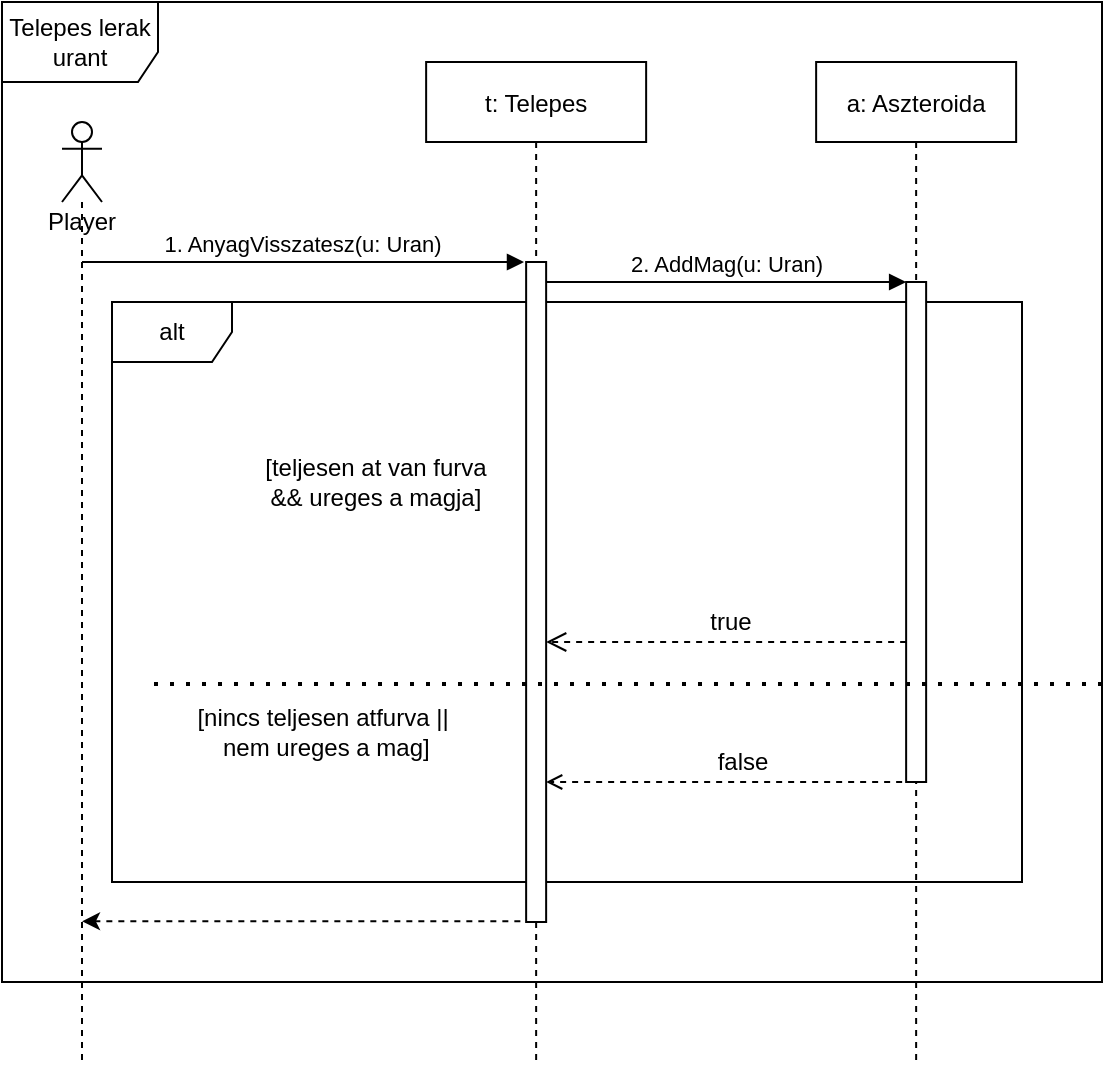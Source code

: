 <mxfile version="14.5.3" type="github" pages="5">
  <diagram id="JArwNnWl9Kpd9FcY6FAO" name="uran lerak">
    <mxGraphModel dx="1038" dy="548" grid="1" gridSize="10" guides="1" tooltips="1" connect="1" arrows="1" fold="1" page="1" pageScale="1" pageWidth="827" pageHeight="1169" math="0" shadow="0">
      <root>
        <mxCell id="0" />
        <mxCell id="1" parent="0" />
        <mxCell id="RsCni5lOTYYL_-1poEwK-1" value="Telepes lerak urant" style="shape=umlFrame;whiteSpace=wrap;html=1;width=78;height=40;" parent="1" vertex="1">
          <mxGeometry x="30" y="30" width="550" height="490" as="geometry" />
        </mxCell>
        <mxCell id="RsCni5lOTYYL_-1poEwK-2" value="alt" style="shape=umlFrame;whiteSpace=wrap;html=1;" parent="1" vertex="1">
          <mxGeometry x="85" y="180" width="455" height="290" as="geometry" />
        </mxCell>
        <mxCell id="RsCni5lOTYYL_-1poEwK-5" value="t: Telepes" style="shape=umlLifeline;perimeter=lifelinePerimeter;container=1;collapsible=0;recursiveResize=0;rounded=0;shadow=0;strokeWidth=1;" parent="1" vertex="1">
          <mxGeometry x="242.07" y="60" width="110" height="500" as="geometry" />
        </mxCell>
        <mxCell id="RsCni5lOTYYL_-1poEwK-6" value="" style="points=[];perimeter=orthogonalPerimeter;rounded=0;shadow=0;strokeWidth=1;" parent="RsCni5lOTYYL_-1poEwK-5" vertex="1">
          <mxGeometry x="50" y="100" width="10" height="330" as="geometry" />
        </mxCell>
        <mxCell id="RsCni5lOTYYL_-1poEwK-7" value="a: Aszteroida" style="shape=umlLifeline;perimeter=lifelinePerimeter;container=1;collapsible=0;recursiveResize=0;rounded=0;shadow=0;strokeWidth=1;" parent="1" vertex="1">
          <mxGeometry x="437.07" y="60" width="100" height="500" as="geometry" />
        </mxCell>
        <mxCell id="RsCni5lOTYYL_-1poEwK-8" value="" style="html=1;points=[];perimeter=orthogonalPerimeter;" parent="RsCni5lOTYYL_-1poEwK-7" vertex="1">
          <mxGeometry x="45" y="110" width="10" height="250" as="geometry" />
        </mxCell>
        <mxCell id="RsCni5lOTYYL_-1poEwK-10" value="" style="endArrow=classic;html=1;dashed=1;strokeColor=#000000;exitX=-0.29;exitY=0.999;exitDx=0;exitDy=0;exitPerimeter=0;" parent="1" source="RsCni5lOTYYL_-1poEwK-6" target="RsCni5lOTYYL_-1poEwK-23" edge="1">
          <mxGeometry width="50" height="50" relative="1" as="geometry">
            <mxPoint x="310" y="530" as="sourcePoint" />
            <mxPoint x="80" y="470" as="targetPoint" />
          </mxGeometry>
        </mxCell>
        <mxCell id="RsCni5lOTYYL_-1poEwK-11" value="[teljesen at van furva &amp;amp;&amp;amp; ureges a magja]" style="text;html=1;strokeColor=none;fillColor=none;align=center;verticalAlign=middle;whiteSpace=wrap;rounded=0;" parent="1" vertex="1">
          <mxGeometry x="152.07" y="250" width="130" height="40" as="geometry" />
        </mxCell>
        <mxCell id="RsCni5lOTYYL_-1poEwK-12" value="2. AddMag(u: Uran)" style="html=1;verticalAlign=bottom;endArrow=block;entryX=0;entryY=0;" parent="1" source="RsCni5lOTYYL_-1poEwK-6" target="RsCni5lOTYYL_-1poEwK-8" edge="1">
          <mxGeometry relative="1" as="geometry">
            <mxPoint x="297.07" y="390.0" as="sourcePoint" />
          </mxGeometry>
        </mxCell>
        <mxCell id="RsCni5lOTYYL_-1poEwK-13" value="" style="html=1;verticalAlign=bottom;endArrow=open;dashed=1;endSize=8;" parent="1" source="RsCni5lOTYYL_-1poEwK-8" target="RsCni5lOTYYL_-1poEwK-6" edge="1">
          <mxGeometry relative="1" as="geometry">
            <mxPoint x="300" y="338" as="targetPoint" />
            <Array as="points">
              <mxPoint x="430" y="350" />
            </Array>
          </mxGeometry>
        </mxCell>
        <mxCell id="RsCni5lOTYYL_-1poEwK-18" value="true" style="text;html=1;align=center;verticalAlign=middle;resizable=0;points=[];autosize=1;" parent="1" vertex="1">
          <mxGeometry x="374" y="330" width="40" height="20" as="geometry" />
        </mxCell>
        <mxCell id="RsCni5lOTYYL_-1poEwK-19" value="" style="endArrow=open;html=1;dashed=1;exitX=0.4;exitY=1;exitDx=0;exitDy=0;exitPerimeter=0;endFill=0;" parent="1" source="RsCni5lOTYYL_-1poEwK-8" target="RsCni5lOTYYL_-1poEwK-6" edge="1">
          <mxGeometry width="50" height="50" relative="1" as="geometry">
            <mxPoint x="472.07" y="450" as="sourcePoint" />
            <mxPoint x="522.07" y="400" as="targetPoint" />
          </mxGeometry>
        </mxCell>
        <mxCell id="RsCni5lOTYYL_-1poEwK-20" value="&lt;span&gt;[nincs teljesen atfurva ||&lt;br&gt;&amp;nbsp;nem ureges a mag]&lt;/span&gt;" style="text;html=1;align=center;verticalAlign=middle;resizable=0;points=[];autosize=1;" parent="1" vertex="1">
          <mxGeometry x="120" y="380" width="140" height="30" as="geometry" />
        </mxCell>
        <mxCell id="RsCni5lOTYYL_-1poEwK-21" value="false" style="text;html=1;align=center;verticalAlign=middle;resizable=0;points=[];autosize=1;" parent="1" vertex="1">
          <mxGeometry x="380" y="400" width="40" height="20" as="geometry" />
        </mxCell>
        <mxCell id="RsCni5lOTYYL_-1poEwK-22" value="" style="endArrow=none;dashed=1;html=1;dashPattern=1 3;strokeWidth=2;" parent="1" edge="1">
          <mxGeometry width="50" height="50" relative="1" as="geometry">
            <mxPoint x="580" y="371" as="sourcePoint" />
            <mxPoint x="100" y="371" as="targetPoint" />
            <Array as="points" />
          </mxGeometry>
        </mxCell>
        <mxCell id="RsCni5lOTYYL_-1poEwK-23" value="Player" style="shape=umlLifeline;participant=umlActor;perimeter=lifelinePerimeter;whiteSpace=wrap;html=1;container=1;collapsible=0;recursiveResize=0;verticalAlign=top;spacingTop=36;outlineConnect=0;" parent="1" vertex="1">
          <mxGeometry x="60" y="90" width="20" height="470" as="geometry" />
        </mxCell>
        <mxCell id="RsCni5lOTYYL_-1poEwK-24" value="1. AnyagVisszatesz(u: Uran)" style="verticalAlign=bottom;startArrow=none;endArrow=block;startSize=8;shadow=0;strokeWidth=1;startFill=0;" parent="1" source="RsCni5lOTYYL_-1poEwK-23" edge="1">
          <mxGeometry relative="1" as="geometry">
            <mxPoint x="162.07" y="130" as="sourcePoint" />
            <mxPoint x="291" y="160" as="targetPoint" />
          </mxGeometry>
        </mxCell>
      </root>
    </mxGraphModel>
  </diagram>
  <diagram id="6ud-YMu9vDDuExPQL7Uw" name="aszteroida robban">
    <mxGraphModel dx="1038" dy="548" grid="1" gridSize="10" guides="1" tooltips="1" connect="1" arrows="1" fold="1" page="1" pageScale="1" pageWidth="827" pageHeight="1169" math="0" shadow="0">
      <root>
        <mxCell id="ru8WIG87Oy9sJBJS_319-0" />
        <mxCell id="ru8WIG87Oy9sJBJS_319-1" parent="ru8WIG87Oy9sJBJS_319-0" />
        <mxCell id="nEWADXyDfn1MdSWF7hcq-0" value="uran megfurva" style="shape=umlFrame;whiteSpace=wrap;html=1;width=70;height=40;" parent="ru8WIG87Oy9sJBJS_319-1" vertex="1">
          <mxGeometry x="40" y="90" width="1040" height="630" as="geometry" />
        </mxCell>
        <mxCell id="qn9NRLnG09Hp55_jKFI_-0" value="alt" style="shape=umlFrame;whiteSpace=wrap;html=1;" parent="ru8WIG87Oy9sJBJS_319-1" vertex="1">
          <mxGeometry x="60" y="210" width="1000" height="480" as="geometry" />
        </mxCell>
        <mxCell id="nEWADXyDfn1MdSWF7hcq-1" value="u: Uran" style="shape=umlLifeline;perimeter=lifelinePerimeter;whiteSpace=wrap;html=1;container=1;collapsible=0;recursiveResize=0;outlineConnect=0;" parent="ru8WIG87Oy9sJBJS_319-1" vertex="1">
          <mxGeometry x="130" y="115" width="100" height="605" as="geometry" />
        </mxCell>
        <mxCell id="nEWADXyDfn1MdSWF7hcq-2" value="" style="html=1;points=[];perimeter=orthogonalPerimeter;" parent="nEWADXyDfn1MdSWF7hcq-1" vertex="1">
          <mxGeometry x="45" y="80" width="10" height="510" as="geometry" />
        </mxCell>
        <mxCell id="nEWADXyDfn1MdSWF7hcq-3" value="1. Megfurva(a: Aszteroida)" style="html=1;verticalAlign=bottom;endArrow=block;entryX=0;entryY=0;" parent="nEWADXyDfn1MdSWF7hcq-1" target="nEWADXyDfn1MdSWF7hcq-2" edge="1">
          <mxGeometry relative="1" as="geometry">
            <mxPoint x="-90" y="80" as="sourcePoint" />
          </mxGeometry>
        </mxCell>
        <mxCell id="qn9NRLnG09Hp55_jKFI_-4" value="" style="html=1;points=[];perimeter=orthogonalPerimeter;" parent="nEWADXyDfn1MdSWF7hcq-1" vertex="1">
          <mxGeometry x="55" y="515" width="10" height="30" as="geometry" />
        </mxCell>
        <mxCell id="qn9NRLnG09Hp55_jKFI_-5" value="SetExpozicio(expozicio + 1)" style="edgeStyle=orthogonalEdgeStyle;html=1;align=left;spacingLeft=2;endArrow=block;rounded=0;entryX=1.06;entryY=0.247;entryDx=0;entryDy=0;entryPerimeter=0;exitX=1.02;exitY=0.887;exitDx=0;exitDy=0;exitPerimeter=0;" parent="nEWADXyDfn1MdSWF7hcq-1" source="nEWADXyDfn1MdSWF7hcq-2" target="qn9NRLnG09Hp55_jKFI_-4" edge="1">
          <mxGeometry relative="1" as="geometry">
            <mxPoint x="55" y="395" as="sourcePoint" />
            <Array as="points">
              <mxPoint x="80" y="497" />
              <mxPoint x="80" y="522" />
            </Array>
            <mxPoint x="65" y="415" as="targetPoint" />
          </mxGeometry>
        </mxCell>
        <mxCell id="nEWADXyDfn1MdSWF7hcq-4" value="a: Aszteroida" style="shape=umlLifeline;perimeter=lifelinePerimeter;whiteSpace=wrap;html=1;container=1;collapsible=0;recursiveResize=0;outlineConnect=0;" parent="ru8WIG87Oy9sJBJS_319-1" vertex="1">
          <mxGeometry x="300" y="120" width="100" height="530" as="geometry" />
        </mxCell>
        <mxCell id="nEWADXyDfn1MdSWF7hcq-5" value="" style="html=1;points=[];perimeter=orthogonalPerimeter;" parent="nEWADXyDfn1MdSWF7hcq-4" vertex="1">
          <mxGeometry x="45" y="110" width="10" height="360" as="geometry" />
        </mxCell>
        <mxCell id="58pVPA6XZUDcUBoYDycg-0" value="" style="shape=umlDestroy;whiteSpace=wrap;html=1;strokeWidth=3;" parent="nEWADXyDfn1MdSWF7hcq-4" vertex="1">
          <mxGeometry x="35" y="520" width="30" height="30" as="geometry" />
        </mxCell>
        <mxCell id="nEWADXyDfn1MdSWF7hcq-6" value="" style="html=1;verticalAlign=bottom;endArrow=open;dashed=1;endSize=8;exitX=0;exitY=0.95;" parent="ru8WIG87Oy9sJBJS_319-1" source="nEWADXyDfn1MdSWF7hcq-5" target="nEWADXyDfn1MdSWF7hcq-1" edge="1">
          <mxGeometry x="-0.293" y="-16" relative="1" as="geometry">
            <mxPoint x="275" y="306" as="targetPoint" />
            <mxPoint as="offset" />
          </mxGeometry>
        </mxCell>
        <mxCell id="nEWADXyDfn1MdSWF7hcq-7" value="2. Robban()" style="html=1;verticalAlign=bottom;endArrow=block;entryX=0;entryY=0;" parent="ru8WIG87Oy9sJBJS_319-1" source="nEWADXyDfn1MdSWF7hcq-1" target="nEWADXyDfn1MdSWF7hcq-5" edge="1">
          <mxGeometry relative="1" as="geometry">
            <mxPoint x="275" y="230" as="sourcePoint" />
          </mxGeometry>
        </mxCell>
        <mxCell id="nEWADXyDfn1MdSWF7hcq-8" value="t: Telepes" style="shape=umlLifeline;perimeter=lifelinePerimeter;whiteSpace=wrap;html=1;container=1;collapsible=0;recursiveResize=0;outlineConnect=0;" parent="ru8WIG87Oy9sJBJS_319-1" vertex="1">
          <mxGeometry x="450" y="120" width="100" height="250" as="geometry" />
        </mxCell>
        <mxCell id="nEWADXyDfn1MdSWF7hcq-9" value="" style="html=1;points=[];perimeter=orthogonalPerimeter;" parent="nEWADXyDfn1MdSWF7hcq-8" vertex="1">
          <mxGeometry x="45" y="120" width="10" height="90" as="geometry" />
        </mxCell>
        <mxCell id="FbXXS30G_Av6Bke7OqSk-0" value="" style="html=1;points=[];perimeter=orthogonalPerimeter;" parent="nEWADXyDfn1MdSWF7hcq-8" vertex="1">
          <mxGeometry x="55" y="150" width="10" height="40" as="geometry" />
        </mxCell>
        <mxCell id="FbXXS30G_Av6Bke7OqSk-1" value="4. Meghal()" style="edgeStyle=orthogonalEdgeStyle;html=1;align=left;spacingLeft=2;endArrow=block;rounded=0;entryX=1;entryY=0;" parent="nEWADXyDfn1MdSWF7hcq-8" target="FbXXS30G_Av6Bke7OqSk-0" edge="1">
          <mxGeometry relative="1" as="geometry">
            <mxPoint x="55" y="130" as="sourcePoint" />
            <Array as="points">
              <mxPoint x="85" y="130" />
            </Array>
          </mxGeometry>
        </mxCell>
        <mxCell id="qn9NRLnG09Hp55_jKFI_-6" value="" style="shape=umlDestroy;whiteSpace=wrap;html=1;strokeWidth=3;" parent="nEWADXyDfn1MdSWF7hcq-8" vertex="1">
          <mxGeometry x="35" y="220" width="30" height="30" as="geometry" />
        </mxCell>
        <mxCell id="nEWADXyDfn1MdSWF7hcq-12" value="3. Robbanas()" style="html=1;verticalAlign=bottom;endArrow=block;entryX=0;entryY=0;exitX=1;exitY=0.025;exitDx=0;exitDy=0;exitPerimeter=0;" parent="ru8WIG87Oy9sJBJS_319-1" source="nEWADXyDfn1MdSWF7hcq-5" target="nEWADXyDfn1MdSWF7hcq-9" edge="1">
          <mxGeometry relative="1" as="geometry">
            <mxPoint x="370" y="240" as="sourcePoint" />
          </mxGeometry>
        </mxCell>
        <mxCell id="nEWADXyDfn1MdSWF7hcq-13" value="" style="html=1;verticalAlign=bottom;endArrow=open;dashed=1;endSize=8;exitX=0;exitY=0.95;" parent="ru8WIG87Oy9sJBJS_319-1" source="nEWADXyDfn1MdSWF7hcq-9" target="nEWADXyDfn1MdSWF7hcq-5" edge="1">
          <mxGeometry relative="1" as="geometry">
            <mxPoint x="370" y="279" as="targetPoint" />
          </mxGeometry>
        </mxCell>
        <mxCell id="nEWADXyDfn1MdSWF7hcq-16" value="7. RemoveSzomszed(a: Aszteroida)" style="html=1;verticalAlign=bottom;endArrow=block;" parent="ru8WIG87Oy9sJBJS_319-1" target="nEWADXyDfn1MdSWF7hcq-19" edge="1">
          <mxGeometry x="-0.151" relative="1" as="geometry">
            <mxPoint x="355.0" y="514" as="sourcePoint" />
            <mxPoint as="offset" />
          </mxGeometry>
        </mxCell>
        <mxCell id="nEWADXyDfn1MdSWF7hcq-17" value="" style="html=1;verticalAlign=bottom;endArrow=open;dashed=1;endSize=8;exitX=0;exitY=0.95;" parent="ru8WIG87Oy9sJBJS_319-1" source="nEWADXyDfn1MdSWF7hcq-21" edge="1">
          <mxGeometry relative="1" as="geometry">
            <mxPoint x="355.0" y="483" as="targetPoint" />
          </mxGeometry>
        </mxCell>
        <mxCell id="nEWADXyDfn1MdSWF7hcq-18" value="szomsz2: Teleportkapu" style="shape=umlLifeline;perimeter=lifelinePerimeter;whiteSpace=wrap;html=1;container=1;collapsible=0;recursiveResize=0;outlineConnect=0;" parent="ru8WIG87Oy9sJBJS_319-1" vertex="1">
          <mxGeometry x="919" y="120" width="130" height="600" as="geometry" />
        </mxCell>
        <mxCell id="nEWADXyDfn1MdSWF7hcq-19" value="" style="html=1;points=[];perimeter=orthogonalPerimeter;" parent="nEWADXyDfn1MdSWF7hcq-18" vertex="1">
          <mxGeometry x="60" y="394" width="10" height="40" as="geometry" />
        </mxCell>
        <mxCell id="nEWADXyDfn1MdSWF7hcq-20" value="szomsz1: Aszteroida" style="shape=umlLifeline;perimeter=lifelinePerimeter;whiteSpace=wrap;html=1;container=1;collapsible=0;recursiveResize=0;outlineConnect=0;" parent="ru8WIG87Oy9sJBJS_319-1" vertex="1">
          <mxGeometry x="759" y="120" width="130" height="610" as="geometry" />
        </mxCell>
        <mxCell id="nEWADXyDfn1MdSWF7hcq-21" value="" style="html=1;points=[];perimeter=orthogonalPerimeter;" parent="nEWADXyDfn1MdSWF7hcq-20" vertex="1">
          <mxGeometry x="60" y="325" width="10" height="40" as="geometry" />
        </mxCell>
        <mxCell id="nEWADXyDfn1MdSWF7hcq-22" value="" style="html=1;verticalAlign=bottom;endArrow=open;dashed=1;endSize=8;exitX=-0.329;exitY=0.994;exitDx=0;exitDy=0;exitPerimeter=0;" parent="ru8WIG87Oy9sJBJS_319-1" source="nEWADXyDfn1MdSWF7hcq-2" edge="1">
          <mxGeometry relative="1" as="geometry">
            <mxPoint x="39" y="702" as="targetPoint" />
          </mxGeometry>
        </mxCell>
        <mxCell id="nEWADXyDfn1MdSWF7hcq-23" value="6. RemoveSzomszed(a: Aszteroida)" style="html=1;verticalAlign=bottom;endArrow=block;entryX=-0.066;entryY=0.022;entryDx=0;entryDy=0;entryPerimeter=0;" parent="ru8WIG87Oy9sJBJS_319-1" target="nEWADXyDfn1MdSWF7hcq-21" edge="1">
          <mxGeometry relative="1" as="geometry">
            <mxPoint x="355.0" y="445.88" as="sourcePoint" />
            <mxPoint x="794.5" y="514" as="targetPoint" />
          </mxGeometry>
        </mxCell>
        <mxCell id="nEWADXyDfn1MdSWF7hcq-24" value="" style="html=1;verticalAlign=bottom;endArrow=open;dashed=1;endSize=8;" parent="ru8WIG87Oy9sJBJS_319-1" source="nEWADXyDfn1MdSWF7hcq-19" edge="1">
          <mxGeometry relative="1" as="geometry">
            <mxPoint x="355.0" y="550" as="targetPoint" />
            <mxPoint x="940" y="550" as="sourcePoint" />
            <Array as="points">
              <mxPoint x="750" y="550" />
            </Array>
          </mxGeometry>
        </mxCell>
        <mxCell id="nEWADXyDfn1MdSWF7hcq-25" value="r: Robot" style="shape=umlLifeline;perimeter=lifelinePerimeter;whiteSpace=wrap;html=1;container=1;collapsible=0;recursiveResize=0;outlineConnect=0;" parent="ru8WIG87Oy9sJBJS_319-1" vertex="1">
          <mxGeometry x="580" y="120" width="100" height="620" as="geometry" />
        </mxCell>
        <mxCell id="nEWADXyDfn1MdSWF7hcq-26" value="" style="html=1;points=[];perimeter=orthogonalPerimeter;" parent="nEWADXyDfn1MdSWF7hcq-25" vertex="1">
          <mxGeometry x="45" y="270" width="10" height="30" as="geometry" />
        </mxCell>
        <mxCell id="nEWADXyDfn1MdSWF7hcq-27" value="5. Robbanas()" style="html=1;verticalAlign=bottom;endArrow=block;entryX=0.1;entryY=0.067;entryDx=0;entryDy=0;entryPerimeter=0;" parent="ru8WIG87Oy9sJBJS_319-1" target="nEWADXyDfn1MdSWF7hcq-26" edge="1">
          <mxGeometry relative="1" as="geometry">
            <mxPoint x="355.0" y="392.01" as="sourcePoint" />
            <mxPoint x="495.68" y="420" as="targetPoint" />
          </mxGeometry>
        </mxCell>
        <mxCell id="nEWADXyDfn1MdSWF7hcq-28" value="" style="html=1;verticalAlign=bottom;endArrow=open;dashed=1;endSize=8;entryX=1.2;entryY=0.25;entryDx=0;entryDy=0;entryPerimeter=0;" parent="ru8WIG87Oy9sJBJS_319-1" source="nEWADXyDfn1MdSWF7hcq-26" edge="1">
          <mxGeometry relative="1" as="geometry">
            <mxPoint x="357" y="420" as="targetPoint" />
            <mxPoint x="495.5" y="430" as="sourcePoint" />
          </mxGeometry>
        </mxCell>
        <mxCell id="qn9NRLnG09Hp55_jKFI_-1" value="[expozicio == 3]" style="text;html=1;strokeColor=none;fillColor=none;align=center;verticalAlign=middle;whiteSpace=wrap;rounded=0;" parent="ru8WIG87Oy9sJBJS_319-1" vertex="1">
          <mxGeometry x="70" y="250" width="90" height="20" as="geometry" />
        </mxCell>
        <mxCell id="qn9NRLnG09Hp55_jKFI_-2" value="[expozicio &amp;lt; 3]" style="text;html=1;strokeColor=none;fillColor=none;align=center;verticalAlign=middle;whiteSpace=wrap;rounded=0;" parent="ru8WIG87Oy9sJBJS_319-1" vertex="1">
          <mxGeometry x="70" y="610" width="90" height="20" as="geometry" />
        </mxCell>
        <mxCell id="qn9NRLnG09Hp55_jKFI_-3" value="" style="endArrow=none;dashed=1;html=1;dashPattern=1 3;strokeWidth=2;" parent="ru8WIG87Oy9sJBJS_319-1" edge="1">
          <mxGeometry width="50" height="50" relative="1" as="geometry">
            <mxPoint x="50" y="600" as="sourcePoint" />
            <mxPoint x="1070" y="600" as="targetPoint" />
          </mxGeometry>
        </mxCell>
      </root>
    </mxGraphModel>
  </diagram>
  <diagram id="7TA5ppnS9zHdkErcQhBD" name="telepes robban">
    <mxGraphModel dx="1038" dy="548" grid="1" gridSize="10" guides="1" tooltips="1" connect="1" arrows="1" fold="1" page="1" pageScale="1" pageWidth="827" pageHeight="1169" math="0" shadow="0">
      <root>
        <mxCell id="vih2T3lHTeOckvNo9MK4-0" />
        <mxCell id="vih2T3lHTeOckvNo9MK4-1" parent="vih2T3lHTeOckvNo9MK4-0" />
        <mxCell id="AHaZunrp5M30j-4_F_nx-0" value="Telepes felrobban" style="shape=umlFrame;whiteSpace=wrap;html=1;" parent="vih2T3lHTeOckvNo9MK4-1" vertex="1">
          <mxGeometry x="20" y="60" width="560" height="400" as="geometry" />
        </mxCell>
        <mxCell id="AHaZunrp5M30j-4_F_nx-2" value="t: Telepes" style="shape=umlLifeline;perimeter=lifelinePerimeter;container=1;collapsible=0;recursiveResize=0;rounded=0;shadow=0;strokeWidth=1;" parent="vih2T3lHTeOckvNo9MK4-1" vertex="1">
          <mxGeometry x="120" y="80" width="100" height="350" as="geometry" />
        </mxCell>
        <mxCell id="AHaZunrp5M30j-4_F_nx-3" value="" style="points=[];perimeter=orthogonalPerimeter;rounded=0;shadow=0;strokeWidth=1;" parent="AHaZunrp5M30j-4_F_nx-2" vertex="1">
          <mxGeometry x="45" y="70" width="10" height="230" as="geometry" />
        </mxCell>
        <mxCell id="2ViVjMSPv93aHUAfm7vj-0" value="" style="html=1;points=[];perimeter=orthogonalPerimeter;" parent="AHaZunrp5M30j-4_F_nx-2" vertex="1">
          <mxGeometry x="55" y="110" width="10" height="160" as="geometry" />
        </mxCell>
        <mxCell id="2ViVjMSPv93aHUAfm7vj-1" value="2.Meghal()" style="edgeStyle=orthogonalEdgeStyle;html=1;align=left;spacingLeft=2;endArrow=block;rounded=0;entryX=1;entryY=0;" parent="AHaZunrp5M30j-4_F_nx-2" target="2ViVjMSPv93aHUAfm7vj-0" edge="1">
          <mxGeometry x="0.155" relative="1" as="geometry">
            <mxPoint x="54" y="90" as="sourcePoint" />
            <Array as="points">
              <mxPoint x="85" y="90" />
              <mxPoint x="85" y="110" />
            </Array>
            <mxPoint as="offset" />
          </mxGeometry>
        </mxCell>
        <mxCell id="AHaZunrp5M30j-4_F_nx-4" value="a: Aszteroida" style="shape=umlLifeline;perimeter=lifelinePerimeter;container=1;collapsible=0;recursiveResize=0;rounded=0;shadow=0;strokeWidth=1;" parent="vih2T3lHTeOckvNo9MK4-1" vertex="1">
          <mxGeometry x="300" y="80" width="100" height="350" as="geometry" />
        </mxCell>
        <mxCell id="AHaZunrp5M30j-4_F_nx-5" value="" style="points=[];perimeter=orthogonalPerimeter;rounded=0;shadow=0;strokeWidth=1;" parent="AHaZunrp5M30j-4_F_nx-4" vertex="1">
          <mxGeometry x="45" y="140" width="10" height="30" as="geometry" />
        </mxCell>
        <mxCell id="AHaZunrp5M30j-4_F_nx-6" value="" style="verticalAlign=bottom;endArrow=open;dashed=1;endSize=8;exitX=0;exitY=0.95;shadow=0;strokeWidth=1;" parent="vih2T3lHTeOckvNo9MK4-1" source="AHaZunrp5M30j-4_F_nx-5" edge="1">
          <mxGeometry relative="1" as="geometry">
            <mxPoint x="185" y="248.5" as="targetPoint" />
          </mxGeometry>
        </mxCell>
        <mxCell id="AHaZunrp5M30j-4_F_nx-7" value="3 : HajoElhagy(t)" style="verticalAlign=bottom;endArrow=block;entryX=0;entryY=0;shadow=0;strokeWidth=1;" parent="vih2T3lHTeOckvNo9MK4-1" target="AHaZunrp5M30j-4_F_nx-5" edge="1">
          <mxGeometry relative="1" as="geometry">
            <mxPoint x="185" y="220" as="sourcePoint" />
          </mxGeometry>
        </mxCell>
        <mxCell id="AHaZunrp5M30j-4_F_nx-8" value="p: Palya" style="shape=umlLifeline;perimeter=lifelinePerimeter;whiteSpace=wrap;html=1;container=1;collapsible=0;recursiveResize=0;outlineConnect=0;" parent="vih2T3lHTeOckvNo9MK4-1" vertex="1">
          <mxGeometry x="440" y="80" width="100" height="360" as="geometry" />
        </mxCell>
        <mxCell id="AHaZunrp5M30j-4_F_nx-9" value="" style="html=1;points=[];perimeter=orthogonalPerimeter;" parent="AHaZunrp5M30j-4_F_nx-8" vertex="1">
          <mxGeometry x="45" y="200" width="10" height="40" as="geometry" />
        </mxCell>
        <mxCell id="AHaZunrp5M30j-4_F_nx-12" value="4 : RemoveJatekosVezerli(t)" style="html=1;verticalAlign=bottom;endArrow=block;entryX=0;entryY=0;" parent="vih2T3lHTeOckvNo9MK4-1" target="AHaZunrp5M30j-4_F_nx-9" edge="1">
          <mxGeometry relative="1" as="geometry">
            <mxPoint x="185" y="280" as="sourcePoint" />
          </mxGeometry>
        </mxCell>
        <mxCell id="AHaZunrp5M30j-4_F_nx-13" value="" style="html=1;verticalAlign=bottom;endArrow=open;dashed=1;endSize=8;exitX=0;exitY=0.95;" parent="vih2T3lHTeOckvNo9MK4-1" source="AHaZunrp5M30j-4_F_nx-9" edge="1">
          <mxGeometry relative="1" as="geometry">
            <mxPoint x="185" y="318" as="targetPoint" />
          </mxGeometry>
        </mxCell>
        <mxCell id="AHaZunrp5M30j-4_F_nx-18" value="" style="html=1;verticalAlign=bottom;endArrow=open;dashed=1;endSize=8;exitX=0.1;exitY=0.974;exitDx=0;exitDy=0;exitPerimeter=0;" parent="vih2T3lHTeOckvNo9MK4-1" source="AHaZunrp5M30j-4_F_nx-3" edge="1">
          <mxGeometry relative="1" as="geometry">
            <mxPoint x="460" y="250" as="sourcePoint" />
            <mxPoint x="21" y="373" as="targetPoint" />
            <mxPoint as="offset" />
            <Array as="points" />
          </mxGeometry>
        </mxCell>
        <mxCell id="AHaZunrp5M30j-4_F_nx-19" value="" style="shape=umlDestroy;whiteSpace=wrap;html=1;strokeWidth=3;direction=south;" parent="vih2T3lHTeOckvNo9MK4-1" vertex="1">
          <mxGeometry x="155" y="410" width="30" height="30" as="geometry" />
        </mxCell>
        <mxCell id="AHaZunrp5M30j-4_F_nx-20" value="1. Robbanas()" style="verticalAlign=bottom;startArrow=none;endArrow=block;startSize=8;shadow=0;strokeWidth=1;startFill=0;entryX=0.167;entryY=0.049;entryDx=0;entryDy=0;entryPerimeter=0;exitX=-0.004;exitY=0.252;exitDx=0;exitDy=0;exitPerimeter=0;" parent="vih2T3lHTeOckvNo9MK4-1" source="AHaZunrp5M30j-4_F_nx-0" target="AHaZunrp5M30j-4_F_nx-3" edge="1">
          <mxGeometry relative="1" as="geometry">
            <mxPoint x="17" y="165" as="sourcePoint" />
          </mxGeometry>
        </mxCell>
        <mxCell id="cXjS4qgc4usKF9xQ8n9_-0" value="nem kell" style="shape=callout;whiteSpace=wrap;html=1;perimeter=calloutPerimeter;" parent="vih2T3lHTeOckvNo9MK4-1" vertex="1">
          <mxGeometry x="670" y="40" width="120" height="80" as="geometry" />
        </mxCell>
      </root>
    </mxGraphModel>
  </diagram>
  <diagram id="rZRPlGtoMe1h28Ctpc0K" name="robot robban">
    <mxGraphModel dx="1865" dy="548" grid="1" gridSize="10" guides="1" tooltips="1" connect="1" arrows="1" fold="1" page="1" pageScale="1" pageWidth="827" pageHeight="1169" math="0" shadow="0">
      <root>
        <mxCell id="0L4tCgNACxdXHUcrxOLM-0" />
        <mxCell id="0L4tCgNACxdXHUcrxOLM-1" parent="0L4tCgNACxdXHUcrxOLM-0" />
        <mxCell id="l4GK2Oj-kmEALadrZWZS-0" value="Robot robban" style="shape=umlFrame;whiteSpace=wrap;html=1;" parent="0L4tCgNACxdXHUcrxOLM-1" vertex="1">
          <mxGeometry x="-10" y="10" width="460" height="380" as="geometry" />
        </mxCell>
        <mxCell id="l4GK2Oj-kmEALadrZWZS-11" value="alt" style="shape=umlFrame;whiteSpace=wrap;html=1;" parent="0L4tCgNACxdXHUcrxOLM-1" vertex="1">
          <mxGeometry x="10" y="150" width="400" height="170" as="geometry" />
        </mxCell>
        <mxCell id="l4GK2Oj-kmEALadrZWZS-1" value="r:Robot" style="shape=umlLifeline;perimeter=lifelinePerimeter;whiteSpace=wrap;html=1;container=1;collapsible=0;recursiveResize=0;outlineConnect=0;" parent="0L4tCgNACxdXHUcrxOLM-1" vertex="1">
          <mxGeometry x="110" y="20" width="100" height="360" as="geometry" />
        </mxCell>
        <mxCell id="l4GK2Oj-kmEALadrZWZS-2" value="" style="html=1;points=[];perimeter=orthogonalPerimeter;" parent="l4GK2Oj-kmEALadrZWZS-1" vertex="1">
          <mxGeometry x="45" y="90" width="10" height="240" as="geometry" />
        </mxCell>
        <mxCell id="l4GK2Oj-kmEALadrZWZS-3" value="" style="html=1;points=[];perimeter=orthogonalPerimeter;" parent="l4GK2Oj-kmEALadrZWZS-1" vertex="1">
          <mxGeometry x="55" y="170" width="10" height="40" as="geometry" />
        </mxCell>
        <mxCell id="l4GK2Oj-kmEALadrZWZS-4" value="2. Mozog(szomsz1: Aszteroida)" style="edgeStyle=orthogonalEdgeStyle;html=1;align=left;spacingLeft=2;endArrow=block;rounded=0;entryX=1;entryY=0;" parent="l4GK2Oj-kmEALadrZWZS-1" source="l4GK2Oj-kmEALadrZWZS-2" target="l4GK2Oj-kmEALadrZWZS-3" edge="1">
          <mxGeometry x="0.143" relative="1" as="geometry">
            <mxPoint x="60" y="150" as="sourcePoint" />
            <Array as="points">
              <mxPoint x="85" y="150" />
              <mxPoint x="85" y="170" />
            </Array>
            <mxPoint as="offset" />
          </mxGeometry>
        </mxCell>
        <mxCell id="l4GK2Oj-kmEALadrZWZS-5" value="" style="html=1;points=[];perimeter=orthogonalPerimeter;" parent="l4GK2Oj-kmEALadrZWZS-1" vertex="1">
          <mxGeometry x="55" y="270" width="10" height="20" as="geometry" />
        </mxCell>
        <mxCell id="l4GK2Oj-kmEALadrZWZS-6" value="2. Meghal()" style="edgeStyle=orthogonalEdgeStyle;html=1;align=left;spacingLeft=2;endArrow=block;rounded=0;entryX=1;entryY=0;" parent="l4GK2Oj-kmEALadrZWZS-1" target="l4GK2Oj-kmEALadrZWZS-5" edge="1">
          <mxGeometry relative="1" as="geometry">
            <mxPoint x="50" y="250" as="sourcePoint" />
            <Array as="points">
              <mxPoint x="85" y="250" />
            </Array>
          </mxGeometry>
        </mxCell>
        <mxCell id="l4GK2Oj-kmEALadrZWZS-12" value="" style="endArrow=none;dashed=1;html=1;dashPattern=1 3;strokeWidth=2;exitX=0.002;exitY=0.545;exitDx=0;exitDy=0;exitPerimeter=0;" parent="0L4tCgNACxdXHUcrxOLM-1" source="l4GK2Oj-kmEALadrZWZS-11" edge="1">
          <mxGeometry width="50" height="50" relative="1" as="geometry">
            <mxPoint x="60" y="270" as="sourcePoint" />
            <mxPoint x="413" y="243" as="targetPoint" />
          </mxGeometry>
        </mxCell>
        <mxCell id="l4GK2Oj-kmEALadrZWZS-13" value="[van szomszedja az aszteroidanak, az egyik szomsz1: aszteroida]" style="text;html=1;strokeColor=none;fillColor=none;align=center;verticalAlign=middle;whiteSpace=wrap;rounded=0;" parent="0L4tCgNACxdXHUcrxOLM-1" vertex="1">
          <mxGeometry x="20" y="200" width="120" height="20" as="geometry" />
        </mxCell>
        <mxCell id="l4GK2Oj-kmEALadrZWZS-14" value="[nincs szomszedja az aszteroidanak]" style="text;html=1;strokeColor=none;fillColor=none;align=center;verticalAlign=middle;whiteSpace=wrap;rounded=0;" parent="0L4tCgNACxdXHUcrxOLM-1" vertex="1">
          <mxGeometry x="40" y="270" width="110" height="20" as="geometry" />
        </mxCell>
        <mxCell id="l4GK2Oj-kmEALadrZWZS-15" value="1. Robbanas()" style="html=1;verticalAlign=bottom;endArrow=block;entryX=0;entryY=0;" parent="0L4tCgNACxdXHUcrxOLM-1" target="l4GK2Oj-kmEALadrZWZS-2" edge="1">
          <mxGeometry relative="1" as="geometry">
            <mxPoint x="-13" y="110" as="sourcePoint" />
          </mxGeometry>
        </mxCell>
        <mxCell id="l4GK2Oj-kmEALadrZWZS-16" value="" style="html=1;verticalAlign=bottom;endArrow=open;dashed=1;endSize=8;exitX=-0.167;exitY=0.99;exitDx=0;exitDy=0;exitPerimeter=0;entryX=-0.003;entryY=0.888;entryDx=0;entryDy=0;entryPerimeter=0;" parent="0L4tCgNACxdXHUcrxOLM-1" source="l4GK2Oj-kmEALadrZWZS-2" target="l4GK2Oj-kmEALadrZWZS-0" edge="1">
          <mxGeometry x="0.192" y="-61" relative="1" as="geometry">
            <mxPoint x="50" y="347" as="targetPoint" />
            <mxPoint as="offset" />
          </mxGeometry>
        </mxCell>
      </root>
    </mxGraphModel>
  </diagram>
  <diagram id="DUO3NhltA_ly9f8djq1f" name="teleportkapu robban">
    <mxGraphModel dx="1117" dy="1793" grid="1" gridSize="10" guides="1" tooltips="1" connect="1" arrows="1" fold="1" page="1" pageScale="1" pageWidth="827" pageHeight="1169" math="0" shadow="0">
      <root>
        <mxCell id="bq9LGPC_qlVPB5JeOToq-0" />
        <mxCell id="bq9LGPC_qlVPB5JeOToq-1" parent="bq9LGPC_qlVPB5JeOToq-0" />
        <mxCell id="bq9LGPC_qlVPB5JeOToq-2" value="Teleportkapu aszteroidája felrobban" style="shape=umlFrame;whiteSpace=wrap;html=1;width=120;height=50;" parent="bq9LGPC_qlVPB5JeOToq-1" vertex="1">
          <mxGeometry x="55" y="-10" width="815" height="620" as="geometry" />
        </mxCell>
        <mxCell id="bq9LGPC_qlVPB5JeOToq-3" value="opt" style="shape=umlFrame;whiteSpace=wrap;html=1;width=50;height=15;" parent="bq9LGPC_qlVPB5JeOToq-1" vertex="1">
          <mxGeometry x="100" y="245" width="750" height="245" as="geometry" />
        </mxCell>
        <mxCell id="8XOuJdt_-CQ8Cdnh6kOb-28" value="opt" style="shape=umlFrame;whiteSpace=wrap;html=1;" parent="bq9LGPC_qlVPB5JeOToq-1" vertex="1">
          <mxGeometry x="390" y="380" width="430" height="70" as="geometry" />
        </mxCell>
        <mxCell id="bq9LGPC_qlVPB5JeOToq-4" value="opt" style="shape=umlFrame;whiteSpace=wrap;html=1;width=50;height=15;" parent="bq9LGPC_qlVPB5JeOToq-1" vertex="1">
          <mxGeometry x="110" y="120" width="400" height="60" as="geometry" />
        </mxCell>
        <mxCell id="bq9LGPC_qlVPB5JeOToq-5" value="szomsz2: Teleportkapu" style="shape=umlLifeline;perimeter=lifelinePerimeter;whiteSpace=wrap;html=1;container=1;collapsible=0;recursiveResize=0;outlineConnect=0;" parent="bq9LGPC_qlVPB5JeOToq-1" vertex="1">
          <mxGeometry x="180" y="40" width="100" height="500" as="geometry" />
        </mxCell>
        <mxCell id="bq9LGPC_qlVPB5JeOToq-6" value="" style="html=1;points=[];perimeter=orthogonalPerimeter;" parent="bq9LGPC_qlVPB5JeOToq-5" vertex="1">
          <mxGeometry x="45" y="70" width="10" height="410" as="geometry" />
        </mxCell>
        <mxCell id="bq9LGPC_qlVPB5JeOToq-8" value="" style="html=1;points=[];perimeter=orthogonalPerimeter;" parent="bq9LGPC_qlVPB5JeOToq-5" vertex="1">
          <mxGeometry x="55" y="170" width="10" height="30" as="geometry" />
        </mxCell>
        <mxCell id="bq9LGPC_qlVPB5JeOToq-9" value="3. Elront()" style="edgeStyle=orthogonalEdgeStyle;html=1;align=left;spacingLeft=2;endArrow=block;rounded=0;entryX=1;entryY=0;" parent="bq9LGPC_qlVPB5JeOToq-5" source="bq9LGPC_qlVPB5JeOToq-6" target="bq9LGPC_qlVPB5JeOToq-8" edge="1">
          <mxGeometry relative="1" as="geometry">
            <mxPoint x="50" y="150" as="sourcePoint" />
            <Array as="points">
              <mxPoint x="85" y="150" />
              <mxPoint x="85" y="170" />
            </Array>
          </mxGeometry>
        </mxCell>
        <mxCell id="bq9LGPC_qlVPB5JeOToq-11" value="par: Teleportkapu" style="shape=umlLifeline;perimeter=lifelinePerimeter;whiteSpace=wrap;html=1;container=1;collapsible=0;recursiveResize=0;outlineConnect=0;" parent="bq9LGPC_qlVPB5JeOToq-1" vertex="1">
          <mxGeometry x="570" y="30" width="100" height="580" as="geometry" />
        </mxCell>
        <mxCell id="bq9LGPC_qlVPB5JeOToq-12" value="" style="html=1;points=[];perimeter=orthogonalPerimeter;" parent="bq9LGPC_qlVPB5JeOToq-11" vertex="1">
          <mxGeometry x="45" y="281.5" width="10" height="158.5" as="geometry" />
        </mxCell>
        <mxCell id="bq9LGPC_qlVPB5JeOToq-13" value="" style="html=1;points=[];perimeter=orthogonalPerimeter;" parent="bq9LGPC_qlVPB5JeOToq-11" vertex="1">
          <mxGeometry x="45" y="240" width="10" height="29" as="geometry" />
        </mxCell>
        <mxCell id="8XOuJdt_-CQ8Cdnh6kOb-32" value="" style="html=1;points=[];perimeter=orthogonalPerimeter;" parent="bq9LGPC_qlVPB5JeOToq-11" vertex="1">
          <mxGeometry x="55" y="320" width="10" height="20" as="geometry" />
        </mxCell>
        <mxCell id="8XOuJdt_-CQ8Cdnh6kOb-33" value="6. Elront()" style="edgeStyle=orthogonalEdgeStyle;html=1;align=left;spacingLeft=2;endArrow=block;rounded=0;entryX=1;entryY=0;" parent="bq9LGPC_qlVPB5JeOToq-11" source="bq9LGPC_qlVPB5JeOToq-12" target="8XOuJdt_-CQ8Cdnh6kOb-32" edge="1">
          <mxGeometry relative="1" as="geometry">
            <mxPoint x="60" y="300" as="sourcePoint" />
            <Array as="points">
              <mxPoint x="90" y="300" />
              <mxPoint x="90" y="320" />
            </Array>
          </mxGeometry>
        </mxCell>
        <mxCell id="bq9LGPC_qlVPB5JeOToq-14" value="a: Aszteroida" style="shape=umlLifeline;perimeter=lifelinePerimeter;whiteSpace=wrap;html=1;container=1;collapsible=0;recursiveResize=0;outlineConnect=0;" parent="bq9LGPC_qlVPB5JeOToq-1" vertex="1">
          <mxGeometry x="410" y="30" width="100" height="580" as="geometry" />
        </mxCell>
        <mxCell id="bq9LGPC_qlVPB5JeOToq-15" value="" style="html=1;points=[];perimeter=orthogonalPerimeter;" parent="bq9LGPC_qlVPB5JeOToq-14" vertex="1">
          <mxGeometry x="45" y="110" width="10" height="30" as="geometry" />
        </mxCell>
        <mxCell id="bq9LGPC_qlVPB5JeOToq-16" value="2. RemoveSzomszed(szomsz2)" style="html=1;verticalAlign=bottom;endArrow=block;" parent="bq9LGPC_qlVPB5JeOToq-1" target="bq9LGPC_qlVPB5JeOToq-15" edge="1">
          <mxGeometry relative="1" as="geometry">
            <mxPoint x="235" y="140" as="sourcePoint" />
            <mxPoint x="460.5" y="140" as="targetPoint" />
          </mxGeometry>
        </mxCell>
        <mxCell id="bq9LGPC_qlVPB5JeOToq-17" value="" style="html=1;verticalAlign=bottom;endArrow=open;dashed=1;endSize=8;exitX=0;exitY=0.95;" parent="bq9LGPC_qlVPB5JeOToq-1" source="bq9LGPC_qlVPB5JeOToq-15" edge="1">
          <mxGeometry x="-0.164" y="64" relative="1" as="geometry">
            <mxPoint x="235" y="168.5" as="targetPoint" />
            <mxPoint as="offset" />
          </mxGeometry>
        </mxCell>
        <mxCell id="bq9LGPC_qlVPB5JeOToq-18" value="5. RemoveSzomszed(tp)" style="html=1;verticalAlign=bottom;endArrow=block;entryX=0.2;entryY=0.052;entryDx=0;entryDy=0;entryPerimeter=0;" parent="bq9LGPC_qlVPB5JeOToq-1" source="bq9LGPC_qlVPB5JeOToq-6" target="bq9LGPC_qlVPB5JeOToq-12" edge="1">
          <mxGeometry relative="1" as="geometry">
            <mxPoint x="230" y="313.5" as="sourcePoint" />
            <mxPoint x="620" y="240.5" as="targetPoint" />
          </mxGeometry>
        </mxCell>
        <mxCell id="bq9LGPC_qlVPB5JeOToq-19" value="" style="html=1;verticalAlign=bottom;endArrow=open;dashed=1;endSize=8;exitX=0;exitY=0.95;" parent="bq9LGPC_qlVPB5JeOToq-1" source="bq9LGPC_qlVPB5JeOToq-12" target="bq9LGPC_qlVPB5JeOToq-6" edge="1">
          <mxGeometry x="0.012" y="82" relative="1" as="geometry">
            <mxPoint x="230" y="339.5" as="targetPoint" />
            <mxPoint as="offset" />
          </mxGeometry>
        </mxCell>
        <mxCell id="bq9LGPC_qlVPB5JeOToq-20" value="[sajatAszteroida&lt;br&gt;&amp;nbsp;not null]" style="text;html=1;align=center;verticalAlign=middle;resizable=0;points=[];autosize=1;" parent="bq9LGPC_qlVPB5JeOToq-1" vertex="1">
          <mxGeometry x="115" y="140" width="100" height="30" as="geometry" />
        </mxCell>
        <mxCell id="bq9LGPC_qlVPB5JeOToq-21" value="[par not null]" style="text;html=1;align=center;verticalAlign=middle;resizable=0;points=[];autosize=1;" parent="bq9LGPC_qlVPB5JeOToq-1" vertex="1">
          <mxGeometry x="135" y="290" width="80" height="20" as="geometry" />
        </mxCell>
        <mxCell id="bq9LGPC_qlVPB5JeOToq-22" value="4. SetPar(null)" style="html=1;verticalAlign=bottom;endArrow=block;entryX=0.2;entryY=0.052;entryDx=0;entryDy=0;entryPerimeter=0;" parent="bq9LGPC_qlVPB5JeOToq-1" source="bq9LGPC_qlVPB5JeOToq-6" edge="1">
          <mxGeometry x="0.137" y="3" relative="1" as="geometry">
            <mxPoint x="230" y="274.49" as="sourcePoint" />
            <mxPoint x="617" y="273.998" as="targetPoint" />
            <mxPoint as="offset" />
          </mxGeometry>
        </mxCell>
        <mxCell id="bq9LGPC_qlVPB5JeOToq-23" value="1. RemoveSzomszed(a)" style="html=1;verticalAlign=bottom;endArrow=block;entryX=0;entryY=0;exitX=0.002;exitY=0.194;exitDx=0;exitDy=0;exitPerimeter=0;" parent="bq9LGPC_qlVPB5JeOToq-1" source="bq9LGPC_qlVPB5JeOToq-2" target="bq9LGPC_qlVPB5JeOToq-6" edge="1">
          <mxGeometry x="-0.111" relative="1" as="geometry">
            <mxPoint x="80" y="110" as="sourcePoint" />
            <mxPoint as="offset" />
          </mxGeometry>
        </mxCell>
        <mxCell id="8XOuJdt_-CQ8Cdnh6kOb-23" value="a2: Aszteroida" style="shape=umlLifeline;perimeter=lifelinePerimeter;whiteSpace=wrap;html=1;container=1;collapsible=0;recursiveResize=0;outlineConnect=0;" parent="bq9LGPC_qlVPB5JeOToq-1" vertex="1">
          <mxGeometry x="740" y="30" width="100" height="580" as="geometry" />
        </mxCell>
        <mxCell id="8XOuJdt_-CQ8Cdnh6kOb-25" value="" style="html=1;points=[];perimeter=orthogonalPerimeter;" parent="8XOuJdt_-CQ8Cdnh6kOb-23" vertex="1">
          <mxGeometry x="45" y="370" width="10" height="40" as="geometry" />
        </mxCell>
        <mxCell id="bq9LGPC_qlVPB5JeOToq-10" value="" style="shape=umlDestroy;whiteSpace=wrap;html=1;strokeWidth=3;" parent="bq9LGPC_qlVPB5JeOToq-1" vertex="1">
          <mxGeometry x="215" y="530" width="30" height="30" as="geometry" />
        </mxCell>
        <mxCell id="8XOuJdt_-CQ8Cdnh6kOb-27" value="" style="html=1;verticalAlign=bottom;endArrow=open;dashed=1;endSize=8;exitX=0;exitY=0.95;entryX=1.324;entryY=0.475;entryDx=0;entryDy=0;entryPerimeter=0;" parent="bq9LGPC_qlVPB5JeOToq-1" source="8XOuJdt_-CQ8Cdnh6kOb-25" edge="1">
          <mxGeometry x="-0.308" y="63" relative="1" as="geometry">
            <mxPoint x="628.24" y="436.787" as="targetPoint" />
            <mxPoint as="offset" />
          </mxGeometry>
        </mxCell>
        <mxCell id="8XOuJdt_-CQ8Cdnh6kOb-26" value="7. RemoveSzomszed(par)" style="html=1;verticalAlign=bottom;endArrow=block;entryX=0;entryY=0;" parent="bq9LGPC_qlVPB5JeOToq-1" target="8XOuJdt_-CQ8Cdnh6kOb-25" edge="1">
          <mxGeometry relative="1" as="geometry">
            <mxPoint x="625" y="400" as="sourcePoint" />
          </mxGeometry>
        </mxCell>
        <mxCell id="bq9LGPC_qlVPB5JeOToq-7" value="" style="html=1;verticalAlign=bottom;endArrow=open;dashed=1;endSize=8;entryX=-0.006;entryY=0.839;entryDx=0;entryDy=0;entryPerimeter=0;" parent="bq9LGPC_qlVPB5JeOToq-1" target="bq9LGPC_qlVPB5JeOToq-2" edge="1">
          <mxGeometry x="1" y="-52" relative="1" as="geometry">
            <mxPoint x="80" y="512" as="targetPoint" />
            <mxPoint x="-15" y="2" as="offset" />
            <mxPoint x="225" y="510" as="sourcePoint" />
          </mxGeometry>
        </mxCell>
        <mxCell id="8XOuJdt_-CQ8Cdnh6kOb-29" value="[par aszteroidan van és ez az a2: Aszteroida" style="text;html=1;strokeColor=none;fillColor=none;align=center;verticalAlign=middle;whiteSpace=wrap;rounded=0;" parent="bq9LGPC_qlVPB5JeOToq-1" vertex="1">
          <mxGeometry x="460" y="405" width="110" height="20" as="geometry" />
        </mxCell>
        <mxCell id="8XOuJdt_-CQ8Cdnh6kOb-34" value="" style="html=1;verticalAlign=bottom;endArrow=open;dashed=1;endSize=8;exitX=0;exitY=0.95;entryX=0.173;entryY=0.228;entryDx=0;entryDy=0;entryPerimeter=0;" parent="bq9LGPC_qlVPB5JeOToq-1" source="bq9LGPC_qlVPB5JeOToq-13" target="bq9LGPC_qlVPB5JeOToq-3" edge="1">
          <mxGeometry x="0.012" y="82" relative="1" as="geometry">
            <mxPoint x="235" y="297.55" as="targetPoint" />
            <mxPoint as="offset" />
            <mxPoint x="615" y="297.55" as="sourcePoint" />
          </mxGeometry>
        </mxCell>
      </root>
    </mxGraphModel>
  </diagram>
</mxfile>
